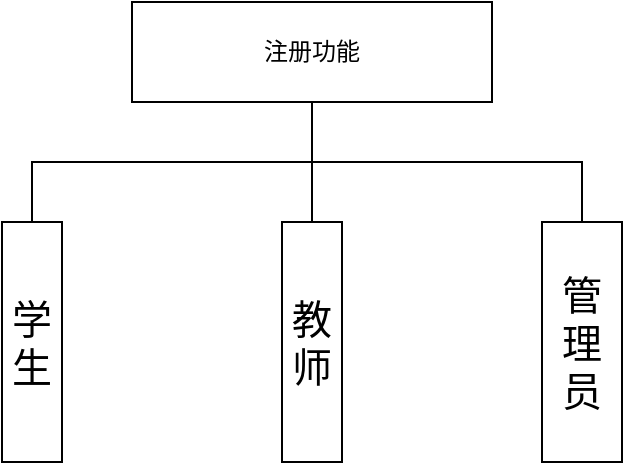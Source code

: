 <mxfile version="18.0.7" type="device"><diagram id="lZyLqcWh9iCHQuzlt6Ej" name="Page-1"><mxGraphModel dx="1038" dy="571" grid="1" gridSize="10" guides="1" tooltips="1" connect="1" arrows="1" fold="1" page="1" pageScale="1" pageWidth="827" pageHeight="1169" math="0" shadow="0"><root><mxCell id="0"/><mxCell id="1" parent="0"/><mxCell id="rUcqH73ocHerhI8xKtQQ-8" style="edgeStyle=orthogonalEdgeStyle;rounded=0;orthogonalLoop=1;jettySize=auto;html=1;entryX=0;entryY=0.5;entryDx=0;entryDy=0;fontSize=20;endArrow=none;endFill=0;" edge="1" parent="1" source="rUcqH73ocHerhI8xKtQQ-1" target="rUcqH73ocHerhI8xKtQQ-3"><mxGeometry relative="1" as="geometry"/></mxCell><mxCell id="rUcqH73ocHerhI8xKtQQ-9" style="edgeStyle=orthogonalEdgeStyle;rounded=0;orthogonalLoop=1;jettySize=auto;html=1;exitX=0.5;exitY=1;exitDx=0;exitDy=0;entryX=0;entryY=0.5;entryDx=0;entryDy=0;fontSize=20;endArrow=none;endFill=0;" edge="1" parent="1" source="rUcqH73ocHerhI8xKtQQ-1" target="rUcqH73ocHerhI8xKtQQ-4"><mxGeometry relative="1" as="geometry"/></mxCell><mxCell id="rUcqH73ocHerhI8xKtQQ-10" style="edgeStyle=orthogonalEdgeStyle;rounded=0;orthogonalLoop=1;jettySize=auto;html=1;exitX=0.5;exitY=1;exitDx=0;exitDy=0;entryX=0;entryY=0.5;entryDx=0;entryDy=0;fontSize=20;endArrow=none;endFill=0;" edge="1" parent="1" source="rUcqH73ocHerhI8xKtQQ-1" target="rUcqH73ocHerhI8xKtQQ-2"><mxGeometry relative="1" as="geometry"/></mxCell><mxCell id="rUcqH73ocHerhI8xKtQQ-1" value="注册功能" style="rounded=0;whiteSpace=wrap;html=1;" vertex="1" parent="1"><mxGeometry x="285" y="40" width="180" height="50" as="geometry"/></mxCell><mxCell id="rUcqH73ocHerhI8xKtQQ-2" value="&lt;font style=&quot;font-size: 20px;&quot;&gt;学生&lt;/font&gt;" style="rounded=0;whiteSpace=wrap;html=1;rotation=90;horizontal=0;" vertex="1" parent="1"><mxGeometry x="175" y="195" width="120" height="30" as="geometry"/></mxCell><mxCell id="rUcqH73ocHerhI8xKtQQ-3" value="&lt;font style=&quot;font-size: 20px;&quot;&gt;教师&lt;/font&gt;" style="rounded=0;whiteSpace=wrap;html=1;rotation=90;horizontal=0;" vertex="1" parent="1"><mxGeometry x="315" y="195" width="120" height="30" as="geometry"/></mxCell><mxCell id="rUcqH73ocHerhI8xKtQQ-4" value="&lt;font style=&quot;font-size: 20px;&quot;&gt;管理员&lt;/font&gt;" style="rounded=0;whiteSpace=wrap;html=1;rotation=90;horizontal=0;" vertex="1" parent="1"><mxGeometry x="450" y="190" width="120" height="40" as="geometry"/></mxCell></root></mxGraphModel></diagram></mxfile>